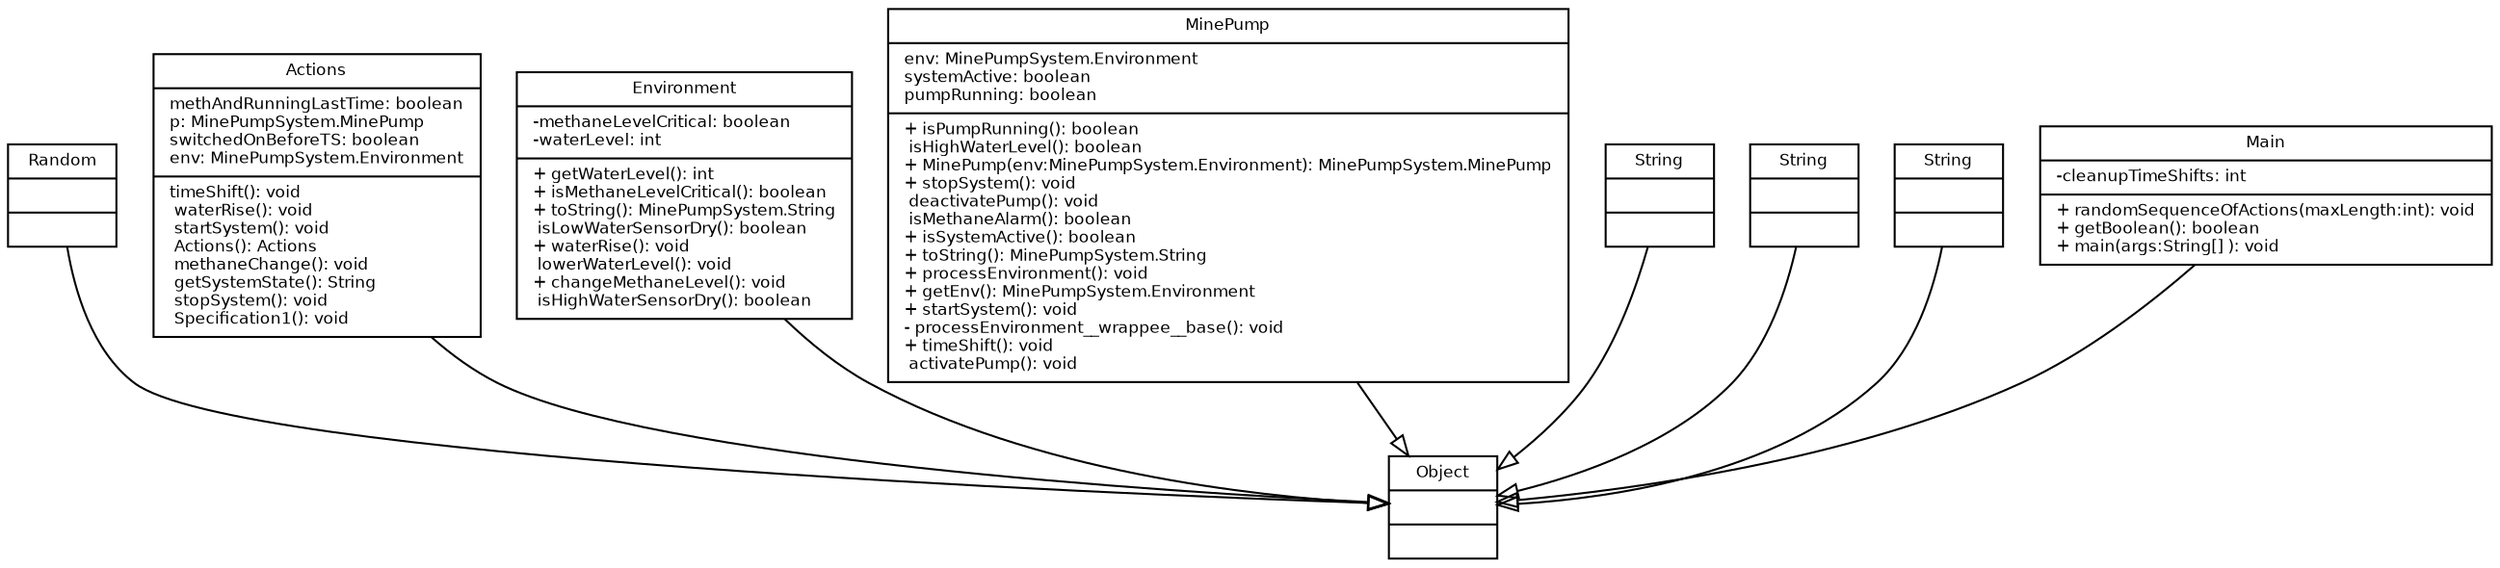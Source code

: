 digraph TypeHierarchy { 
        fontname = "Bitstream Vera Sans"
        fontsize = 8

        node [
                  fontname = "Bitstream Vera Sans"
                  fontsize = 8
                  shape = "record"
        ]

        edge [
                  fontname = "Bitstream Vera Sans"
                  fontsize = 8
        ]

        Random [
                  label = "{Random||}"
        ]

        Actions [
                  label = "{Actions|methAndRunningLastTime: boolean\lp: MinePumpSystem.MinePump\lswitchedOnBeforeTS: boolean\lenv: MinePumpSystem.Environment\l| timeShift(): void\l waterRise(): void\l startSystem(): void\l Actions(): Actions\l methaneChange(): void\l getSystemState(): String\l stopSystem(): void\l Specification1(): void\l}"
        ]

        MinePumpSystem_Environment [
                  label = "{Environment|-methaneLevelCritical: boolean\l-waterLevel: int\l|+ getWaterLevel(): int\l+ isMethaneLevelCritical(): boolean\l+ toString(): MinePumpSystem.String\l isLowWaterSensorDry(): boolean\l+ waterRise(): void\l lowerWaterLevel(): void\l+ changeMethaneLevel(): void\l isHighWaterSensorDry(): boolean\l}"
        ]

        MinePumpSystem_MinePump [
                  label = "{MinePump|env: MinePumpSystem.Environment\lsystemActive: boolean\lpumpRunning: boolean\l|+ isPumpRunning(): boolean\l isHighWaterLevel(): boolean\l+ MinePump(env:MinePumpSystem.Environment): MinePumpSystem.MinePump\l+ stopSystem(): void\l deactivatePump(): void\l isMethaneAlarm(): boolean\l+ isSystemActive(): boolean\l+ toString(): MinePumpSystem.String\l+ processEnvironment(): void\l+ getEnv(): MinePumpSystem.Environment\l+ startSystem(): void\l- processEnvironment__wrappee__base(): void\l+ timeShift(): void\l activatePump(): void\l}"
        ]

        String [
                  label = "{String||}"
        ]

        java_lang_String [
                  label = "{String||}"
        ]

        java_lang_Object [
                  label = "{Object||}"
        ]

        MinePumpSystem_String [
                  label = "{String||}"
        ]

        Main [
                  label = "{Main|-cleanupTimeShifts: int\l|+ randomSequenceOfActions(maxLength:int): void\l+ getBoolean(): boolean\l+ main(args:String[] ): void\l}"
        ]

        edge [
                  arrowhead = "empty"
                  style = "solid"
                  arrowtail = "none"
        ]

        Random -> java_lang_Object
        Actions -> java_lang_Object
        MinePumpSystem_Environment -> java_lang_Object
        MinePumpSystem_MinePump -> java_lang_Object
        String -> java_lang_Object
        java_lang_String -> java_lang_Object
        MinePumpSystem_String -> java_lang_Object
        Main -> java_lang_Object
        edge [
                  arrowhead = "empty"
                  style = "dashed"
                  arrowtail = "none"
        ]

        edge [
                  arrowhead = "normal"
                  style = "solid"
                  arrowtail = "odot"
        ]

}